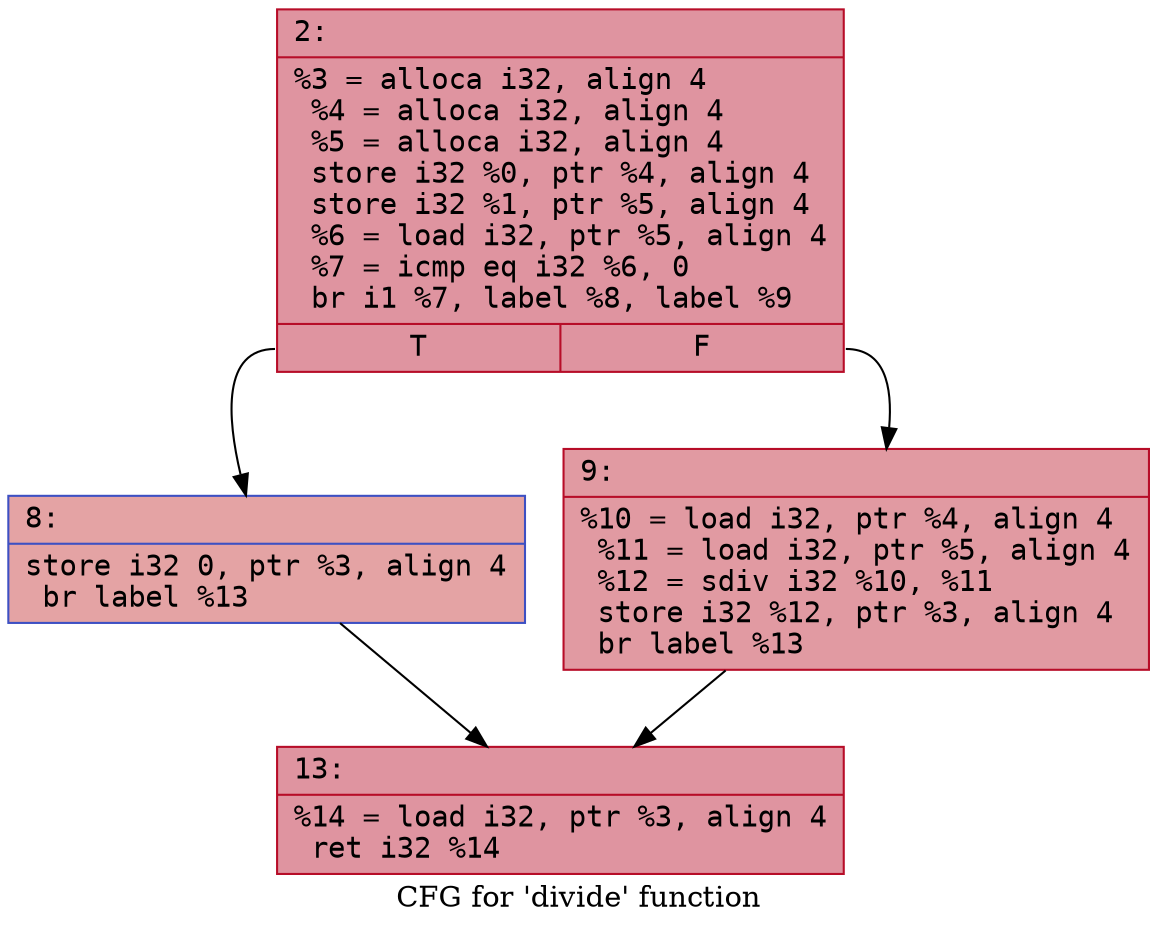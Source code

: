digraph "CFG for 'divide' function" {
	label="CFG for 'divide' function";

	Node0x202d7a95f20 [shape=record,color="#b70d28ff", style=filled, fillcolor="#b70d2870" fontname="Courier",label="{2:\l|  %3 = alloca i32, align 4\l  %4 = alloca i32, align 4\l  %5 = alloca i32, align 4\l  store i32 %0, ptr %4, align 4\l  store i32 %1, ptr %5, align 4\l  %6 = load i32, ptr %5, align 4\l  %7 = icmp eq i32 %6, 0\l  br i1 %7, label %8, label %9\l|{<s0>T|<s1>F}}"];
	Node0x202d7a95f20:s0 -> Node0x202d7a95800;
	Node0x202d7a95f20:s1 -> Node0x202d7a95c80;
	Node0x202d7a95800 [shape=record,color="#3d50c3ff", style=filled, fillcolor="#c32e3170" fontname="Courier",label="{8:\l|  store i32 0, ptr %3, align 4\l  br label %13\l}"];
	Node0x202d7a95800 -> Node0x202d7a95fe0;
	Node0x202d7a95c80 [shape=record,color="#b70d28ff", style=filled, fillcolor="#bb1b2c70" fontname="Courier",label="{9:\l|  %10 = load i32, ptr %4, align 4\l  %11 = load i32, ptr %5, align 4\l  %12 = sdiv i32 %10, %11\l  store i32 %12, ptr %3, align 4\l  br label %13\l}"];
	Node0x202d7a95c80 -> Node0x202d7a95fe0;
	Node0x202d7a95fe0 [shape=record,color="#b70d28ff", style=filled, fillcolor="#b70d2870" fontname="Courier",label="{13:\l|  %14 = load i32, ptr %3, align 4\l  ret i32 %14\l}"];
}
